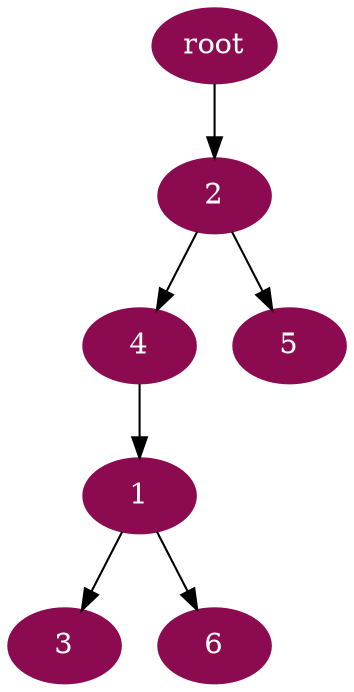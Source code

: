 digraph G {
node [color=deeppink4, style=filled, fontcolor=white];
4 -> 1;
"root" -> 2;
1 -> 3;
2 -> 4;
2 -> 5;
1 -> 6;
}
